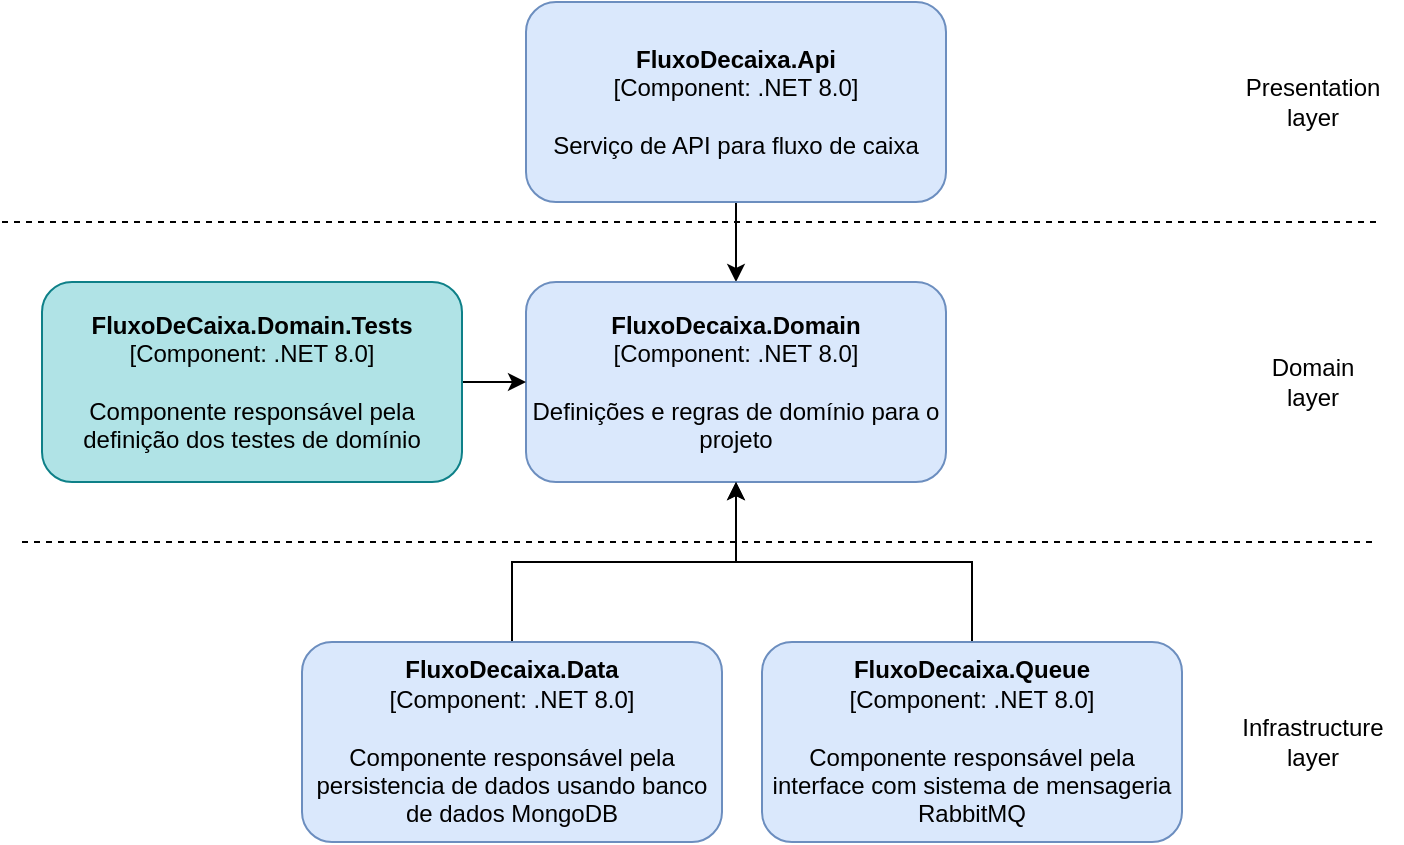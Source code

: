<mxfile version="22.1.16" type="device" pages="2">
  <diagram name="Dependencias" id="lh5CfPEjWZGKf_8GbTHD">
    <mxGraphModel dx="2901" dy="836" grid="1" gridSize="10" guides="1" tooltips="1" connect="1" arrows="1" fold="1" page="1" pageScale="1" pageWidth="827" pageHeight="1169" math="0" shadow="0">
      <root>
        <mxCell id="0" />
        <mxCell id="1" parent="0" />
        <mxCell id="ZmnDn0bVMC0EXwRuv4WD-12" style="edgeStyle=orthogonalEdgeStyle;rounded=0;orthogonalLoop=1;jettySize=auto;html=1;" edge="1" parent="1" source="ZmnDn0bVMC0EXwRuv4WD-1" target="ZmnDn0bVMC0EXwRuv4WD-2">
          <mxGeometry relative="1" as="geometry" />
        </mxCell>
        <mxCell id="ZmnDn0bVMC0EXwRuv4WD-1" value="&lt;b&gt;FluxoDecaixa.Api&lt;/b&gt;&lt;br&gt;[Component: .NET 8.0]&lt;br&gt;&lt;br&gt;Serviço de API para fluxo de caixa" style="rounded=1;whiteSpace=wrap;html=1;fillColor=#dae8fc;strokeColor=#6c8ebf;" vertex="1" parent="1">
          <mxGeometry x="182" y="240" width="210" height="100" as="geometry" />
        </mxCell>
        <mxCell id="ZmnDn0bVMC0EXwRuv4WD-2" value="&lt;b&gt;FluxoDecaixa.Domain&lt;/b&gt;&lt;br&gt;[Component: .NET 8.0]&lt;br&gt;&lt;br&gt;Definições e regras de domínio para o projeto" style="rounded=1;whiteSpace=wrap;html=1;fillColor=#dae8fc;strokeColor=#6c8ebf;" vertex="1" parent="1">
          <mxGeometry x="182" y="380" width="210" height="100" as="geometry" />
        </mxCell>
        <mxCell id="ZmnDn0bVMC0EXwRuv4WD-7" style="edgeStyle=orthogonalEdgeStyle;rounded=0;orthogonalLoop=1;jettySize=auto;html=1;" edge="1" parent="1" source="ZmnDn0bVMC0EXwRuv4WD-3" target="ZmnDn0bVMC0EXwRuv4WD-2">
          <mxGeometry relative="1" as="geometry" />
        </mxCell>
        <mxCell id="ZmnDn0bVMC0EXwRuv4WD-3" value="&lt;b&gt;FluxoDecaixa.Data&lt;/b&gt;&lt;br&gt;[Component: .NET 8.0]&lt;br&gt;&lt;br&gt;Componente responsável pela persistencia de dados usando banco de dados MongoDB" style="rounded=1;whiteSpace=wrap;html=1;fillColor=#dae8fc;strokeColor=#6c8ebf;" vertex="1" parent="1">
          <mxGeometry x="70" y="560" width="210" height="100" as="geometry" />
        </mxCell>
        <mxCell id="ZmnDn0bVMC0EXwRuv4WD-8" style="edgeStyle=orthogonalEdgeStyle;rounded=0;orthogonalLoop=1;jettySize=auto;html=1;" edge="1" parent="1" source="ZmnDn0bVMC0EXwRuv4WD-6" target="ZmnDn0bVMC0EXwRuv4WD-2">
          <mxGeometry relative="1" as="geometry" />
        </mxCell>
        <mxCell id="ZmnDn0bVMC0EXwRuv4WD-6" value="&lt;b&gt;FluxoDecaixa.Queue&lt;/b&gt;&lt;br&gt;[Component: .NET 8.0]&lt;br&gt;&lt;br&gt;Componente responsável pela interface com sistema de mensageria RabbitMQ" style="rounded=1;whiteSpace=wrap;html=1;fillColor=#dae8fc;strokeColor=#6c8ebf;" vertex="1" parent="1">
          <mxGeometry x="300" y="560" width="210" height="100" as="geometry" />
        </mxCell>
        <mxCell id="ZmnDn0bVMC0EXwRuv4WD-14" style="edgeStyle=orthogonalEdgeStyle;rounded=0;orthogonalLoop=1;jettySize=auto;html=1;" edge="1" parent="1" source="ZmnDn0bVMC0EXwRuv4WD-13" target="ZmnDn0bVMC0EXwRuv4WD-2">
          <mxGeometry relative="1" as="geometry" />
        </mxCell>
        <mxCell id="ZmnDn0bVMC0EXwRuv4WD-13" value="&lt;b&gt;FluxoDeCaixa.Domain.Tests&lt;/b&gt;&lt;br&gt;[Component: .NET 8.0]&lt;br&gt;&lt;br&gt;Componente responsável pela definição dos testes de domínio" style="rounded=1;whiteSpace=wrap;html=1;fillColor=#b0e3e6;strokeColor=#0e8088;" vertex="1" parent="1">
          <mxGeometry x="-60" y="380" width="210" height="100" as="geometry" />
        </mxCell>
        <mxCell id="L1pQG9SzD1JG3cpCIFBJ-1" value="" style="endArrow=none;dashed=1;html=1;rounded=0;" edge="1" parent="1">
          <mxGeometry width="50" height="50" relative="1" as="geometry">
            <mxPoint x="-80" y="350" as="sourcePoint" />
            <mxPoint x="610" y="350" as="targetPoint" />
          </mxGeometry>
        </mxCell>
        <mxCell id="L1pQG9SzD1JG3cpCIFBJ-2" value="" style="endArrow=none;dashed=1;html=1;rounded=0;" edge="1" parent="1">
          <mxGeometry width="50" height="50" relative="1" as="geometry">
            <mxPoint x="-70" y="510" as="sourcePoint" />
            <mxPoint x="605" y="510" as="targetPoint" />
          </mxGeometry>
        </mxCell>
        <mxCell id="L1pQG9SzD1JG3cpCIFBJ-3" value="Presentation&lt;br&gt;layer" style="text;html=1;align=center;verticalAlign=middle;resizable=0;points=[];autosize=1;strokeColor=none;fillColor=none;" vertex="1" parent="1">
          <mxGeometry x="530" y="270" width="90" height="40" as="geometry" />
        </mxCell>
        <mxCell id="L1pQG9SzD1JG3cpCIFBJ-4" value="Domain&lt;br&gt;layer" style="text;html=1;align=center;verticalAlign=middle;resizable=0;points=[];autosize=1;strokeColor=none;fillColor=none;" vertex="1" parent="1">
          <mxGeometry x="545" y="410" width="60" height="40" as="geometry" />
        </mxCell>
        <mxCell id="L1pQG9SzD1JG3cpCIFBJ-5" value="Infrastructure&lt;br&gt;layer" style="text;html=1;align=center;verticalAlign=middle;resizable=0;points=[];autosize=1;strokeColor=none;fillColor=none;" vertex="1" parent="1">
          <mxGeometry x="530" y="590" width="90" height="40" as="geometry" />
        </mxCell>
      </root>
    </mxGraphModel>
  </diagram>
  <diagram id="nCBEBpeRTZftJHN1eGEo" name="Fluxo">
    <mxGraphModel dx="2074" dy="836" grid="1" gridSize="10" guides="1" tooltips="1" connect="1" arrows="1" fold="1" page="1" pageScale="1" pageWidth="827" pageHeight="1169" math="0" shadow="0">
      <root>
        <mxCell id="0" />
        <mxCell id="1" parent="0" />
        <mxCell id="LTQ_wq-6zNQzz8wMexiz-48" value="" style="rounded=0;whiteSpace=wrap;html=1;fillColor=none;dashed=1;" vertex="1" parent="1">
          <mxGeometry x="69" y="370" width="730" height="490" as="geometry" />
        </mxCell>
        <mxCell id="LTQ_wq-6zNQzz8wMexiz-7" style="edgeStyle=orthogonalEdgeStyle;rounded=0;orthogonalLoop=1;jettySize=auto;html=1;" edge="1" parent="1" source="LTQ_wq-6zNQzz8wMexiz-2" target="LTQ_wq-6zNQzz8wMexiz-6">
          <mxGeometry relative="1" as="geometry">
            <Array as="points">
              <mxPoint x="310" y="430" />
              <mxPoint x="310" y="430" />
            </Array>
          </mxGeometry>
        </mxCell>
        <mxCell id="LTQ_wq-6zNQzz8wMexiz-36" style="edgeStyle=orthogonalEdgeStyle;rounded=0;orthogonalLoop=1;jettySize=auto;html=1;curved=0;" edge="1" parent="1" source="LTQ_wq-6zNQzz8wMexiz-2" target="LTQ_wq-6zNQzz8wMexiz-28">
          <mxGeometry relative="1" as="geometry">
            <Array as="points">
              <mxPoint x="640" y="520" />
              <mxPoint x="640" y="520" />
            </Array>
          </mxGeometry>
        </mxCell>
        <mxCell id="LTQ_wq-6zNQzz8wMexiz-50" value="Consulta&lt;br&gt;Balanço&lt;br&gt;diário" style="edgeLabel;html=1;align=center;verticalAlign=middle;resizable=0;points=[];" vertex="1" connectable="0" parent="LTQ_wq-6zNQzz8wMexiz-36">
          <mxGeometry x="-0.006" y="5" relative="1" as="geometry">
            <mxPoint as="offset" />
          </mxGeometry>
        </mxCell>
        <mxCell id="LTQ_wq-6zNQzz8wMexiz-2" value="FluxoDeCaixa.Api" style="rounded=1;whiteSpace=wrap;html=1;fillColor=#dae8fc;strokeColor=#6c8ebf;" vertex="1" parent="1">
          <mxGeometry x="80" y="380" width="710" height="30" as="geometry" />
        </mxCell>
        <mxCell id="LTQ_wq-6zNQzz8wMexiz-4" style="edgeStyle=orthogonalEdgeStyle;rounded=0;orthogonalLoop=1;jettySize=auto;html=1;exitX=0.5;exitY=0.5;exitDx=0;exitDy=0;exitPerimeter=0;" edge="1" parent="1" source="LTQ_wq-6zNQzz8wMexiz-3" target="LTQ_wq-6zNQzz8wMexiz-2">
          <mxGeometry relative="1" as="geometry">
            <mxPoint x="254" y="330" as="sourcePoint" />
            <mxPoint x="260" y="390" as="targetPoint" />
            <Array as="points">
              <mxPoint x="259" y="350" />
              <mxPoint x="259" y="350" />
            </Array>
          </mxGeometry>
        </mxCell>
        <mxCell id="LTQ_wq-6zNQzz8wMexiz-19" value="Inserir lançamento" style="edgeLabel;html=1;align=center;verticalAlign=middle;resizable=0;points=[];" vertex="1" connectable="0" parent="LTQ_wq-6zNQzz8wMexiz-4">
          <mxGeometry x="0.031" y="3" relative="1" as="geometry">
            <mxPoint x="-2" y="14" as="offset" />
          </mxGeometry>
        </mxCell>
        <mxCell id="LTQ_wq-6zNQzz8wMexiz-3" value="" style="shape=umlActor;verticalLabelPosition=bottom;verticalAlign=top;html=1;outlineConnect=0;" vertex="1" parent="1">
          <mxGeometry x="244" y="260" width="30" height="60" as="geometry" />
        </mxCell>
        <mxCell id="LTQ_wq-6zNQzz8wMexiz-31" style="edgeStyle=orthogonalEdgeStyle;rounded=0;orthogonalLoop=1;jettySize=auto;html=1;" edge="1" parent="1" source="LTQ_wq-6zNQzz8wMexiz-6" target="LTQ_wq-6zNQzz8wMexiz-13">
          <mxGeometry relative="1" as="geometry">
            <Array as="points">
              <mxPoint x="310" y="550" />
              <mxPoint x="180" y="550" />
            </Array>
          </mxGeometry>
        </mxCell>
        <mxCell id="LTQ_wq-6zNQzz8wMexiz-45" value="Posta lançamento" style="edgeLabel;html=1;align=center;verticalAlign=middle;resizable=0;points=[];" vertex="1" connectable="0" parent="LTQ_wq-6zNQzz8wMexiz-31">
          <mxGeometry x="0.157" y="3" relative="1" as="geometry">
            <mxPoint as="offset" />
          </mxGeometry>
        </mxCell>
        <mxCell id="LTQ_wq-6zNQzz8wMexiz-32" style="edgeStyle=orthogonalEdgeStyle;rounded=0;orthogonalLoop=1;jettySize=auto;html=1;" edge="1" parent="1" source="LTQ_wq-6zNQzz8wMexiz-6" target="LTQ_wq-6zNQzz8wMexiz-11">
          <mxGeometry relative="1" as="geometry">
            <Array as="points">
              <mxPoint x="310" y="550" />
              <mxPoint x="430" y="550" />
            </Array>
          </mxGeometry>
        </mxCell>
        <mxCell id="LTQ_wq-6zNQzz8wMexiz-46" value="Salva lançamento" style="edgeLabel;html=1;align=center;verticalAlign=middle;resizable=0;points=[];" vertex="1" connectable="0" parent="LTQ_wq-6zNQzz8wMexiz-32">
          <mxGeometry x="-0.027" relative="1" as="geometry">
            <mxPoint x="10" as="offset" />
          </mxGeometry>
        </mxCell>
        <mxCell id="LTQ_wq-6zNQzz8wMexiz-6" value="FluxoDeCaixa.Domain" style="rounded=1;whiteSpace=wrap;html=1;fillColor=#dae8fc;strokeColor=#6c8ebf;" vertex="1" parent="1">
          <mxGeometry x="230" y="460" width="160" height="60" as="geometry" />
        </mxCell>
        <mxCell id="LTQ_wq-6zNQzz8wMexiz-16" style="edgeStyle=orthogonalEdgeStyle;rounded=0;orthogonalLoop=1;jettySize=auto;html=1;" edge="1" parent="1" source="LTQ_wq-6zNQzz8wMexiz-11" target="LTQ_wq-6zNQzz8wMexiz-15">
          <mxGeometry relative="1" as="geometry">
            <Array as="points">
              <mxPoint x="420" y="760" />
              <mxPoint x="420" y="760" />
            </Array>
          </mxGeometry>
        </mxCell>
        <mxCell id="LTQ_wq-6zNQzz8wMexiz-11" value="FluxoDeCaixa.Data&lt;br&gt;&lt;i&gt;Repositórios&lt;/i&gt;" style="rounded=1;whiteSpace=wrap;html=1;fillColor=#dae8fc;strokeColor=#6c8ebf;" vertex="1" parent="1">
          <mxGeometry x="330" y="585" width="151" height="60" as="geometry" />
        </mxCell>
        <mxCell id="LTQ_wq-6zNQzz8wMexiz-33" style="edgeStyle=orthogonalEdgeStyle;rounded=0;orthogonalLoop=1;jettySize=auto;html=1;" edge="1" parent="1" source="LTQ_wq-6zNQzz8wMexiz-13" target="LTQ_wq-6zNQzz8wMexiz-17">
          <mxGeometry relative="1" as="geometry">
            <Array as="points">
              <mxPoint x="170" y="710" />
              <mxPoint x="170" y="710" />
            </Array>
          </mxGeometry>
        </mxCell>
        <mxCell id="LTQ_wq-6zNQzz8wMexiz-13" value="FluxoDeCaixa.Queue&lt;br&gt;&lt;i&gt;QueuePublisher&lt;/i&gt;" style="rounded=1;whiteSpace=wrap;html=1;fillColor=#dae8fc;strokeColor=#6c8ebf;" vertex="1" parent="1">
          <mxGeometry x="110" y="585" width="140" height="60" as="geometry" />
        </mxCell>
        <mxCell id="LTQ_wq-6zNQzz8wMexiz-37" style="edgeStyle=orthogonalEdgeStyle;rounded=0;orthogonalLoop=1;jettySize=auto;html=1;" edge="1" parent="1" source="LTQ_wq-6zNQzz8wMexiz-15" target="LTQ_wq-6zNQzz8wMexiz-28">
          <mxGeometry relative="1" as="geometry" />
        </mxCell>
        <mxCell id="LTQ_wq-6zNQzz8wMexiz-15" value="MongoDB&lt;br&gt;&lt;i&gt;Externo&lt;/i&gt;" style="shape=cylinder3;whiteSpace=wrap;html=1;boundedLbl=1;backgroundOutline=1;size=15;fillColor=#d5e8d4;strokeColor=#82b366;" vertex="1" parent="1">
          <mxGeometry x="390" y="880" width="60" height="80" as="geometry" />
        </mxCell>
        <mxCell id="LTQ_wq-6zNQzz8wMexiz-30" style="edgeStyle=orthogonalEdgeStyle;rounded=0;orthogonalLoop=1;jettySize=auto;html=1;" edge="1" parent="1" source="LTQ_wq-6zNQzz8wMexiz-17" target="LTQ_wq-6zNQzz8wMexiz-26">
          <mxGeometry relative="1" as="geometry">
            <Array as="points">
              <mxPoint x="280" y="925" />
            </Array>
          </mxGeometry>
        </mxCell>
        <mxCell id="LTQ_wq-6zNQzz8wMexiz-49" value="Recebe&amp;nbsp;&lt;br&gt;lançamento" style="edgeLabel;html=1;align=center;verticalAlign=middle;resizable=0;points=[];" vertex="1" connectable="0" parent="LTQ_wq-6zNQzz8wMexiz-30">
          <mxGeometry x="-0.024" y="-2" relative="1" as="geometry">
            <mxPoint as="offset" />
          </mxGeometry>
        </mxCell>
        <mxCell id="LTQ_wq-6zNQzz8wMexiz-17" value="RabbitMQ&lt;br&gt;&lt;i&gt;Externo&lt;/i&gt;" style="shape=step;perimeter=stepPerimeter;whiteSpace=wrap;html=1;fixedSize=1;fillColor=#d5e8d4;strokeColor=#82b366;" vertex="1" parent="1">
          <mxGeometry x="130" y="890" width="100" height="70" as="geometry" />
        </mxCell>
        <mxCell id="LTQ_wq-6zNQzz8wMexiz-20" value="" style="endArrow=none;dashed=1;html=1;rounded=0;exitX=0.593;exitY=1;exitDx=0;exitDy=0;exitPerimeter=0;" edge="1" parent="1" source="LTQ_wq-6zNQzz8wMexiz-48">
          <mxGeometry width="50" height="50" relative="1" as="geometry">
            <mxPoint x="500" y="840" as="sourcePoint" />
            <mxPoint x="500" y="420" as="targetPoint" />
          </mxGeometry>
        </mxCell>
        <mxCell id="LTQ_wq-6zNQzz8wMexiz-21" value="Command Stack" style="text;html=1;align=center;verticalAlign=middle;resizable=0;points=[];autosize=1;strokeColor=none;fillColor=none;" vertex="1" parent="1">
          <mxGeometry x="90" y="420" width="110" height="30" as="geometry" />
        </mxCell>
        <mxCell id="LTQ_wq-6zNQzz8wMexiz-24" style="edgeStyle=orthogonalEdgeStyle;rounded=0;orthogonalLoop=1;jettySize=auto;html=1;" edge="1" parent="1" source="LTQ_wq-6zNQzz8wMexiz-22" target="LTQ_wq-6zNQzz8wMexiz-2">
          <mxGeometry relative="1" as="geometry">
            <Array as="points">
              <mxPoint x="625" y="350" />
              <mxPoint x="625" y="350" />
            </Array>
          </mxGeometry>
        </mxCell>
        <mxCell id="LTQ_wq-6zNQzz8wMexiz-25" value="Consutar Consolidado" style="edgeLabel;html=1;align=center;verticalAlign=middle;resizable=0;points=[];" vertex="1" connectable="0" parent="LTQ_wq-6zNQzz8wMexiz-24">
          <mxGeometry x="0.043" relative="1" as="geometry">
            <mxPoint x="1" y="-1" as="offset" />
          </mxGeometry>
        </mxCell>
        <mxCell id="LTQ_wq-6zNQzz8wMexiz-22" value="" style="shape=umlActor;verticalLabelPosition=bottom;verticalAlign=top;html=1;outlineConnect=0;" vertex="1" parent="1">
          <mxGeometry x="610" y="260" width="30" height="60" as="geometry" />
        </mxCell>
        <mxCell id="LTQ_wq-6zNQzz8wMexiz-35" style="edgeStyle=orthogonalEdgeStyle;rounded=0;orthogonalLoop=1;jettySize=auto;html=1;entryX=0;entryY=0.5;entryDx=0;entryDy=0;" edge="1" parent="1" source="LTQ_wq-6zNQzz8wMexiz-26" target="LTQ_wq-6zNQzz8wMexiz-11">
          <mxGeometry relative="1" as="geometry" />
        </mxCell>
        <mxCell id="LTQ_wq-6zNQzz8wMexiz-41" value="Converte lançamento&lt;br&gt;em registro de&lt;br&gt;balanço e salva" style="edgeLabel;html=1;align=center;verticalAlign=middle;resizable=0;points=[];" vertex="1" connectable="0" parent="LTQ_wq-6zNQzz8wMexiz-35">
          <mxGeometry x="-0.455" y="3" relative="1" as="geometry">
            <mxPoint as="offset" />
          </mxGeometry>
        </mxCell>
        <mxCell id="LTQ_wq-6zNQzz8wMexiz-26" value="FluxoDeCaixa.Queue&lt;br&gt;&lt;i&gt;QueueSubscriber&lt;/i&gt;" style="rounded=1;whiteSpace=wrap;html=1;fillColor=#dae8fc;strokeColor=#6c8ebf;" vertex="1" parent="1">
          <mxGeometry x="210" y="730" width="140" height="60" as="geometry" />
        </mxCell>
        <mxCell id="LTQ_wq-6zNQzz8wMexiz-28" value="FluxoDeCaixa.Data&lt;br&gt;&lt;i&gt;Repositório de balanço diário&lt;/i&gt;" style="rounded=1;whiteSpace=wrap;html=1;fillColor=#dae8fc;strokeColor=#6c8ebf;" vertex="1" parent="1">
          <mxGeometry x="570" y="585" width="140" height="60" as="geometry" />
        </mxCell>
        <mxCell id="LTQ_wq-6zNQzz8wMexiz-38" value="Query Stack" style="text;html=1;align=center;verticalAlign=middle;resizable=0;points=[];autosize=1;strokeColor=none;fillColor=none;" vertex="1" parent="1">
          <mxGeometry x="700" y="420" width="90" height="30" as="geometry" />
        </mxCell>
      </root>
    </mxGraphModel>
  </diagram>
</mxfile>
